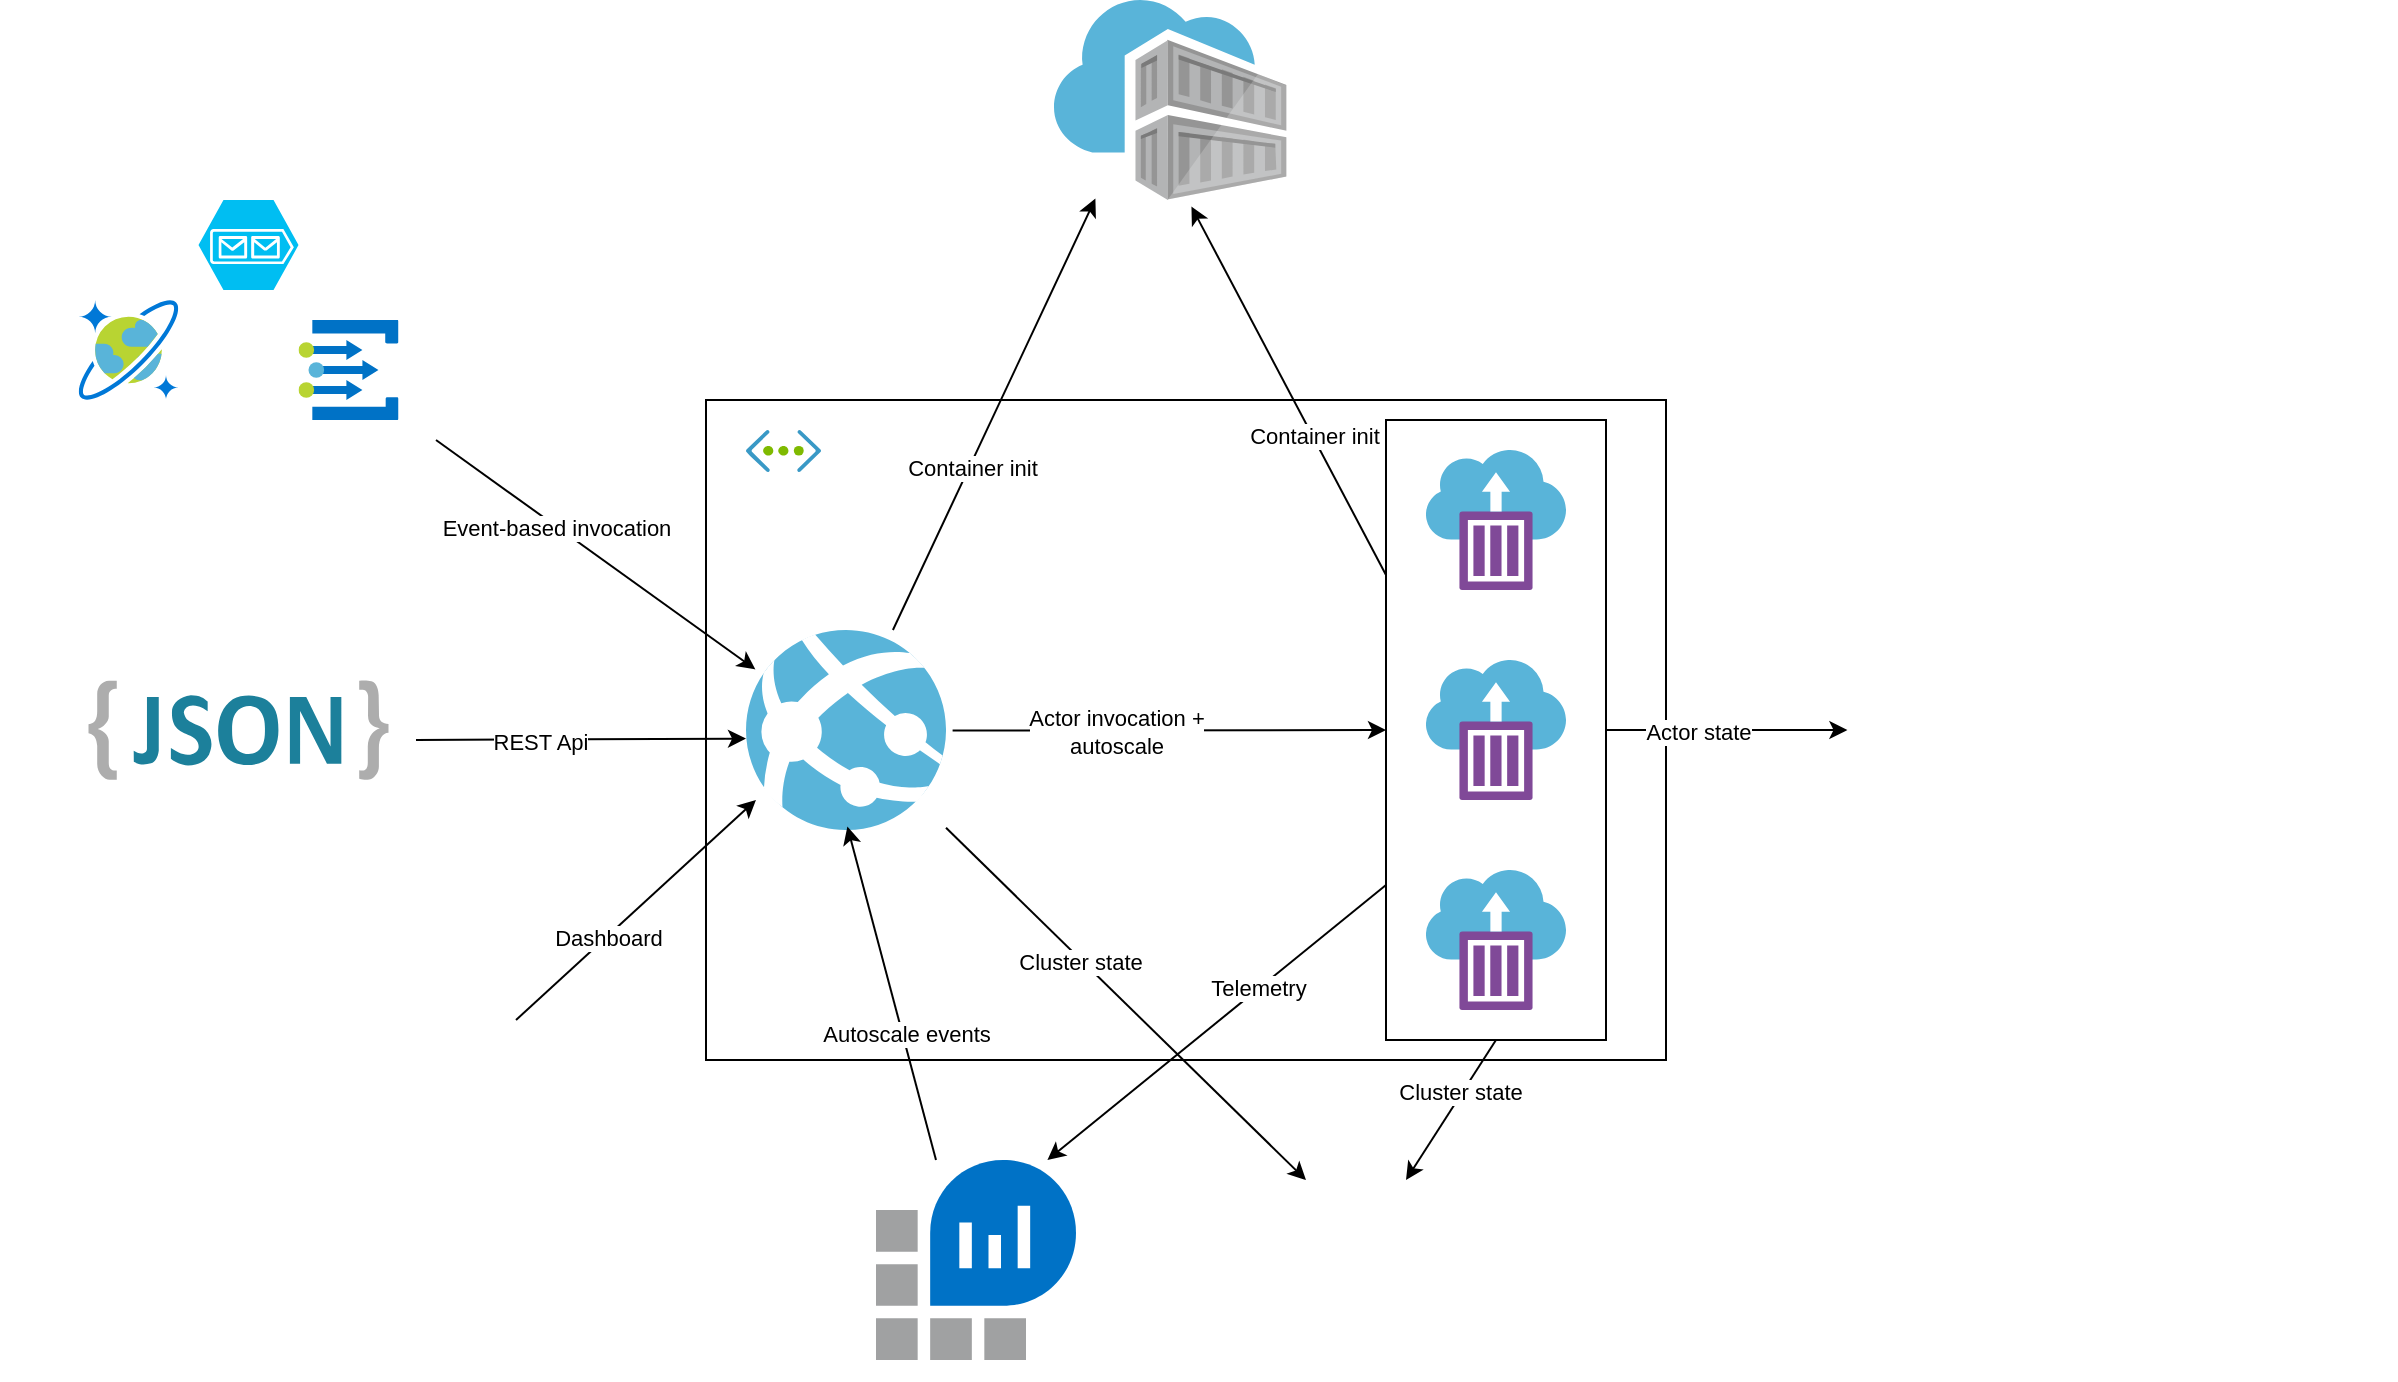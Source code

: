 <mxfile version="13.1.14" type="device"><diagram id="eLLWhxXQC3YamQfEyEbr" name="Page-1"><mxGraphModel dx="1509" dy="1003" grid="1" gridSize="10" guides="1" tooltips="1" connect="1" arrows="1" fold="1" page="1" pageScale="1" pageWidth="1400" pageHeight="850" math="0" shadow="0"><root><mxCell id="0"/><mxCell id="1" parent="0"/><mxCell id="ko4KKK10zHct0XRLoYmt-9" value="" style="group" vertex="1" connectable="0" parent="1"><mxGeometry x="410" y="260" width="960" height="480" as="geometry"/></mxCell><mxCell id="ko4KKK10zHct0XRLoYmt-3" value="" style="rounded=0;whiteSpace=wrap;html=1;" vertex="1" parent="ko4KKK10zHct0XRLoYmt-9"><mxGeometry x="115" width="480" height="330" as="geometry"/></mxCell><mxCell id="ko4KKK10zHct0XRLoYmt-12" value="" style="rounded=0;whiteSpace=wrap;html=1;" vertex="1" parent="ko4KKK10zHct0XRLoYmt-9"><mxGeometry x="455" y="10" width="110" height="310" as="geometry"/></mxCell><mxCell id="ko4KKK10zHct0XRLoYmt-2" value="" style="aspect=fixed;html=1;points=[];align=center;image;fontSize=12;image=img/lib/mscae/Virtual_Network.svg;" vertex="1" parent="ko4KKK10zHct0XRLoYmt-9"><mxGeometry x="135" y="15.0" width="37.5" height="21.0" as="geometry"/></mxCell><mxCell id="ko4KKK10zHct0XRLoYmt-7" value="" style="group" vertex="1" connectable="0" parent="ko4KKK10zHct0XRLoYmt-9"><mxGeometry x="475" y="25" width="70" height="280" as="geometry"/></mxCell><mxCell id="ko4KKK10zHct0XRLoYmt-4" value="" style="aspect=fixed;html=1;points=[];align=center;image;fontSize=12;image=img/lib/mscae/Container_Instances.svg;" vertex="1" parent="ko4KKK10zHct0XRLoYmt-7"><mxGeometry width="70" height="70" as="geometry"/></mxCell><mxCell id="ko4KKK10zHct0XRLoYmt-5" value="" style="aspect=fixed;html=1;points=[];align=center;image;fontSize=12;image=img/lib/mscae/Container_Instances.svg;" vertex="1" parent="ko4KKK10zHct0XRLoYmt-7"><mxGeometry y="105" width="70" height="70" as="geometry"/></mxCell><mxCell id="ko4KKK10zHct0XRLoYmt-6" value="" style="aspect=fixed;html=1;points=[];align=center;image;fontSize=12;image=img/lib/mscae/Container_Instances.svg;" vertex="1" parent="ko4KKK10zHct0XRLoYmt-7"><mxGeometry y="210" width="70" height="70" as="geometry"/></mxCell><mxCell id="ko4KKK10zHct0XRLoYmt-33" value="" style="shape=image;imageAspect=0;aspect=fixed;verticalLabelPosition=bottom;verticalAlign=top;image=https://www.returngis.net/wp-content/uploads/2018/08/Azure-Storage-logo.png;" vertex="1" parent="ko4KKK10zHct0XRLoYmt-9"><mxGeometry x="390" y="390" width="100" height="100" as="geometry"/></mxCell><mxCell id="ko4KKK10zHct0XRLoYmt-34" value="" style="shape=image;imageAspect=0;aspect=fixed;verticalLabelPosition=bottom;verticalAlign=top;image=https://cloud-elements.com/wp-content/uploads/2020/03/azure-blob-storage.png;" vertex="1" parent="ko4KKK10zHct0XRLoYmt-9"><mxGeometry x="685.71" y="120" width="171.44" height="90" as="geometry"/></mxCell><mxCell id="ko4KKK10zHct0XRLoYmt-11" value="" style="aspect=fixed;html=1;points=[];align=center;image;fontSize=12;image=img/lib/mscae/Log_Analytics_Workspaces.svg;" vertex="1" parent="ko4KKK10zHct0XRLoYmt-9"><mxGeometry x="200" y="380" width="100" height="100" as="geometry"/></mxCell><mxCell id="ko4KKK10zHct0XRLoYmt-37" value="" style="endArrow=classic;html=1;exitX=0;exitY=0.75;exitDx=0;exitDy=0;entryX=0.857;entryY=0;entryDx=0;entryDy=0;entryPerimeter=0;" edge="1" parent="ko4KKK10zHct0XRLoYmt-9" source="ko4KKK10zHct0XRLoYmt-12" target="ko4KKK10zHct0XRLoYmt-11"><mxGeometry width="50" height="50" relative="1" as="geometry"><mxPoint x="40" y="330" as="sourcePoint"/><mxPoint x="160" y="220" as="targetPoint"/></mxGeometry></mxCell><mxCell id="ko4KKK10zHct0XRLoYmt-38" value="Telemetry" style="edgeLabel;html=1;align=center;verticalAlign=middle;resizable=0;points=[];" vertex="1" connectable="0" parent="ko4KKK10zHct0XRLoYmt-37"><mxGeometry x="-0.246" y="-1" relative="1" as="geometry"><mxPoint as="offset"/></mxGeometry></mxCell><mxCell id="ko4KKK10zHct0XRLoYmt-41" value="" style="endArrow=classic;html=1;entryX=0.75;entryY=0;entryDx=0;entryDy=0;exitX=0.5;exitY=1;exitDx=0;exitDy=0;" edge="1" parent="ko4KKK10zHct0XRLoYmt-9" source="ko4KKK10zHct0XRLoYmt-12" target="ko4KKK10zHct0XRLoYmt-33"><mxGeometry width="50" height="50" relative="1" as="geometry"><mxPoint x="245" y="223.913" as="sourcePoint"/><mxPoint x="425" y="400" as="targetPoint"/></mxGeometry></mxCell><mxCell id="ko4KKK10zHct0XRLoYmt-42" value="Cluster state" style="edgeLabel;html=1;align=center;verticalAlign=middle;resizable=0;points=[];" vertex="1" connectable="0" parent="ko4KKK10zHct0XRLoYmt-41"><mxGeometry x="-0.246" y="-1" relative="1" as="geometry"><mxPoint as="offset"/></mxGeometry></mxCell><mxCell id="ko4KKK10zHct0XRLoYmt-45" value="" style="endArrow=classic;html=1;entryX=0;entryY=0.5;entryDx=0;entryDy=0;exitX=1;exitY=0.5;exitDx=0;exitDy=0;" edge="1" parent="ko4KKK10zHct0XRLoYmt-9" source="ko4KKK10zHct0XRLoYmt-12" target="ko4KKK10zHct0XRLoYmt-34"><mxGeometry width="50" height="50" relative="1" as="geometry"><mxPoint x="520" y="330" as="sourcePoint"/><mxPoint x="475" y="400" as="targetPoint"/></mxGeometry></mxCell><mxCell id="ko4KKK10zHct0XRLoYmt-46" value="Actor state" style="edgeLabel;html=1;align=center;verticalAlign=middle;resizable=0;points=[];" vertex="1" connectable="0" parent="ko4KKK10zHct0XRLoYmt-45"><mxGeometry x="-0.246" y="-1" relative="1" as="geometry"><mxPoint as="offset"/></mxGeometry></mxCell><mxCell id="ko4KKK10zHct0XRLoYmt-1" value="" style="aspect=fixed;html=1;points=[];align=center;image;fontSize=12;image=img/lib/mscae/App_Services.svg;" vertex="1" parent="1"><mxGeometry x="545" y="375" width="100" height="100" as="geometry"/></mxCell><mxCell id="ko4KKK10zHct0XRLoYmt-8" value="" style="aspect=fixed;html=1;points=[];align=center;image;fontSize=12;image=img/lib/mscae/Container_Registries.svg;" vertex="1" parent="1"><mxGeometry x="699" y="60" width="116.28" height="100" as="geometry"/></mxCell><mxCell id="ko4KKK10zHct0XRLoYmt-14" value="" style="shape=image;imageAspect=0;aspect=fixed;verticalLabelPosition=bottom;verticalAlign=top;image=https://github.com/OrleansContrib/OrleansDashboard/raw/master/screenshots/dashboard.png;" vertex="1" parent="1"><mxGeometry x="172.5" y="560" width="237.5" height="190" as="geometry"/></mxCell><mxCell id="ko4KKK10zHct0XRLoYmt-15" value="" style="dashed=0;outlineConnect=0;html=1;align=center;labelPosition=center;verticalLabelPosition=bottom;verticalAlign=top;shape=mxgraph.weblogos.json_2" vertex="1" parent="1"><mxGeometry x="216.25" y="400" width="150" height="50" as="geometry"/></mxCell><mxCell id="ko4KKK10zHct0XRLoYmt-16" value="" style="verticalLabelPosition=bottom;html=1;verticalAlign=top;align=center;strokeColor=none;fillColor=#00BEF2;shape=mxgraph.azure.storage_queue;" vertex="1" parent="1"><mxGeometry x="271.25" y="160" width="50" height="45" as="geometry"/></mxCell><mxCell id="ko4KKK10zHct0XRLoYmt-17" value="" style="aspect=fixed;html=1;points=[];align=center;image;fontSize=12;image=img/lib/mscae/CosmosDB.svg;" vertex="1" parent="1"><mxGeometry x="211.25" y="210" width="50" height="50" as="geometry"/></mxCell><mxCell id="ko4KKK10zHct0XRLoYmt-18" value="" style="aspect=fixed;html=1;points=[];align=center;image;fontSize=12;image=img/lib/mscae/Event_Grid_Topics.svg;" vertex="1" parent="1"><mxGeometry x="321.25" y="220" width="50" height="50" as="geometry"/></mxCell><mxCell id="ko4KKK10zHct0XRLoYmt-21" value="" style="endArrow=classic;html=1;entryX=0.047;entryY=0.197;entryDx=0;entryDy=0;entryPerimeter=0;" edge="1" parent="1" target="ko4KKK10zHct0XRLoYmt-1"><mxGeometry width="50" height="50" relative="1" as="geometry"><mxPoint x="390" y="280" as="sourcePoint"/><mxPoint x="730" y="380" as="targetPoint"/></mxGeometry></mxCell><mxCell id="ko4KKK10zHct0XRLoYmt-22" value="Event-based invocation" style="edgeLabel;html=1;align=center;verticalAlign=middle;resizable=0;points=[];" vertex="1" connectable="0" parent="ko4KKK10zHct0XRLoYmt-21"><mxGeometry x="-0.246" y="-1" relative="1" as="geometry"><mxPoint as="offset"/></mxGeometry></mxCell><mxCell id="ko4KKK10zHct0XRLoYmt-23" value="" style="shape=image;html=1;verticalAlign=top;verticalLabelPosition=bottom;labelBackgroundColor=#ffffff;imageAspect=0;aspect=fixed;image=https://cdn2.iconfinder.com/data/icons/weather-and-forecast-free/32/Weather_Weather_Forecast_Lightning_Storm_Energy-128.png" vertex="1" parent="1"><mxGeometry x="281.25" y="260" width="30" height="30" as="geometry"/></mxCell><mxCell id="ko4KKK10zHct0XRLoYmt-24" value="" style="endArrow=classic;html=1;entryX=0;entryY=0.543;entryDx=0;entryDy=0;entryPerimeter=0;" edge="1" parent="1" target="ko4KKK10zHct0XRLoYmt-1"><mxGeometry width="50" height="50" relative="1" as="geometry"><mxPoint x="380" y="430" as="sourcePoint"/><mxPoint x="559.7" y="404.7" as="targetPoint"/></mxGeometry></mxCell><mxCell id="ko4KKK10zHct0XRLoYmt-25" value="REST Api" style="edgeLabel;html=1;align=center;verticalAlign=middle;resizable=0;points=[];" vertex="1" connectable="0" parent="ko4KKK10zHct0XRLoYmt-24"><mxGeometry x="-0.246" y="-1" relative="1" as="geometry"><mxPoint as="offset"/></mxGeometry></mxCell><mxCell id="ko4KKK10zHct0XRLoYmt-26" value="" style="endArrow=classic;html=1;" edge="1" parent="1"><mxGeometry width="50" height="50" relative="1" as="geometry"><mxPoint x="430" y="570" as="sourcePoint"/><mxPoint x="550" y="460" as="targetPoint"/></mxGeometry></mxCell><mxCell id="ko4KKK10zHct0XRLoYmt-27" value="Dashboard" style="edgeLabel;html=1;align=center;verticalAlign=middle;resizable=0;points=[];" vertex="1" connectable="0" parent="ko4KKK10zHct0XRLoYmt-26"><mxGeometry x="-0.246" y="-1" relative="1" as="geometry"><mxPoint as="offset"/></mxGeometry></mxCell><mxCell id="ko4KKK10zHct0XRLoYmt-28" value="" style="endArrow=classic;html=1;entryX=0.178;entryY=0.993;entryDx=0;entryDy=0;entryPerimeter=0;" edge="1" parent="1" source="ko4KKK10zHct0XRLoYmt-1" target="ko4KKK10zHct0XRLoYmt-8"><mxGeometry width="50" height="50" relative="1" as="geometry"><mxPoint x="570" y="200" as="sourcePoint"/><mxPoint x="579.7" y="424.7" as="targetPoint"/></mxGeometry></mxCell><mxCell id="ko4KKK10zHct0XRLoYmt-29" value="Container init" style="edgeLabel;html=1;align=center;verticalAlign=middle;resizable=0;points=[];" vertex="1" connectable="0" parent="ko4KKK10zHct0XRLoYmt-28"><mxGeometry x="-0.246" y="-1" relative="1" as="geometry"><mxPoint as="offset"/></mxGeometry></mxCell><mxCell id="ko4KKK10zHct0XRLoYmt-30" value="" style="endArrow=classic;html=1;entryX=0.591;entryY=1.033;entryDx=0;entryDy=0;entryPerimeter=0;exitX=0;exitY=0.25;exitDx=0;exitDy=0;" edge="1" parent="1" source="ko4KKK10zHct0XRLoYmt-12" target="ko4KKK10zHct0XRLoYmt-8"><mxGeometry width="50" height="50" relative="1" as="geometry"><mxPoint x="628.466" y="385" as="sourcePoint"/><mxPoint x="729.698" y="169.3" as="targetPoint"/></mxGeometry></mxCell><mxCell id="ko4KKK10zHct0XRLoYmt-31" value="Container init" style="edgeLabel;html=1;align=center;verticalAlign=middle;resizable=0;points=[];" vertex="1" connectable="0" parent="ko4KKK10zHct0XRLoYmt-30"><mxGeometry x="-0.246" y="-1" relative="1" as="geometry"><mxPoint as="offset"/></mxGeometry></mxCell><mxCell id="ko4KKK10zHct0XRLoYmt-35" value="" style="endArrow=classic;html=1;entryX=0.507;entryY=0.983;entryDx=0;entryDy=0;entryPerimeter=0;" edge="1" parent="1" target="ko4KKK10zHct0XRLoYmt-1"><mxGeometry width="50" height="50" relative="1" as="geometry"><mxPoint x="640" y="640" as="sourcePoint"/><mxPoint x="560" y="470" as="targetPoint"/></mxGeometry></mxCell><mxCell id="ko4KKK10zHct0XRLoYmt-36" value="Autoscale events" style="edgeLabel;html=1;align=center;verticalAlign=middle;resizable=0;points=[];" vertex="1" connectable="0" parent="ko4KKK10zHct0XRLoYmt-35"><mxGeometry x="-0.246" y="-1" relative="1" as="geometry"><mxPoint as="offset"/></mxGeometry></mxCell><mxCell id="ko4KKK10zHct0XRLoYmt-39" value="" style="endArrow=classic;html=1;entryX=0.25;entryY=0;entryDx=0;entryDy=0;" edge="1" parent="1" source="ko4KKK10zHct0XRLoYmt-1" target="ko4KKK10zHct0XRLoYmt-33"><mxGeometry width="50" height="50" relative="1" as="geometry"><mxPoint x="460" y="600" as="sourcePoint"/><mxPoint x="580" y="490" as="targetPoint"/></mxGeometry></mxCell><mxCell id="ko4KKK10zHct0XRLoYmt-40" value="Cluster state" style="edgeLabel;html=1;align=center;verticalAlign=middle;resizable=0;points=[];" vertex="1" connectable="0" parent="ko4KKK10zHct0XRLoYmt-39"><mxGeometry x="-0.246" y="-1" relative="1" as="geometry"><mxPoint as="offset"/></mxGeometry></mxCell><mxCell id="ko4KKK10zHct0XRLoYmt-43" value="" style="endArrow=classic;html=1;entryX=0;entryY=0.5;entryDx=0;entryDy=0;exitX=1.033;exitY=0.503;exitDx=0;exitDy=0;exitPerimeter=0;" edge="1" parent="1" source="ko4KKK10zHct0XRLoYmt-1" target="ko4KKK10zHct0XRLoYmt-12"><mxGeometry width="50" height="50" relative="1" as="geometry"><mxPoint x="665" y="493.913" as="sourcePoint"/><mxPoint x="845" y="670" as="targetPoint"/></mxGeometry></mxCell><mxCell id="ko4KKK10zHct0XRLoYmt-44" value="Actor invocation +&lt;br&gt;autoscale" style="edgeLabel;html=1;align=center;verticalAlign=middle;resizable=0;points=[];" vertex="1" connectable="0" parent="ko4KKK10zHct0XRLoYmt-43"><mxGeometry x="-0.246" y="-1" relative="1" as="geometry"><mxPoint as="offset"/></mxGeometry></mxCell></root></mxGraphModel></diagram></mxfile>